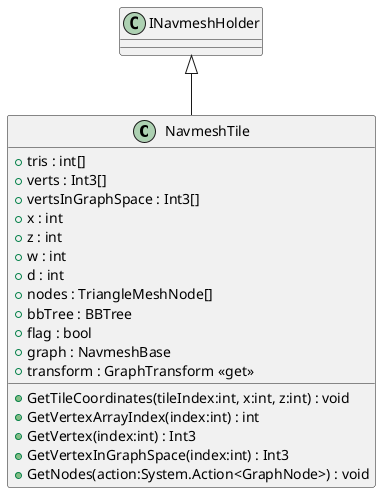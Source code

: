 @startuml
class NavmeshTile {
    + tris : int[]
    + verts : Int3[]
    + vertsInGraphSpace : Int3[]
    + x : int
    + z : int
    + w : int
    + d : int
    + nodes : TriangleMeshNode[]
    + bbTree : BBTree
    + flag : bool
    + graph : NavmeshBase
    + GetTileCoordinates(tileIndex:int, x:int, z:int) : void
    + GetVertexArrayIndex(index:int) : int
    + GetVertex(index:int) : Int3
    + GetVertexInGraphSpace(index:int) : Int3
    + transform : GraphTransform <<get>>
    + GetNodes(action:System.Action<GraphNode>) : void
}
INavmeshHolder <|-- NavmeshTile
@enduml

